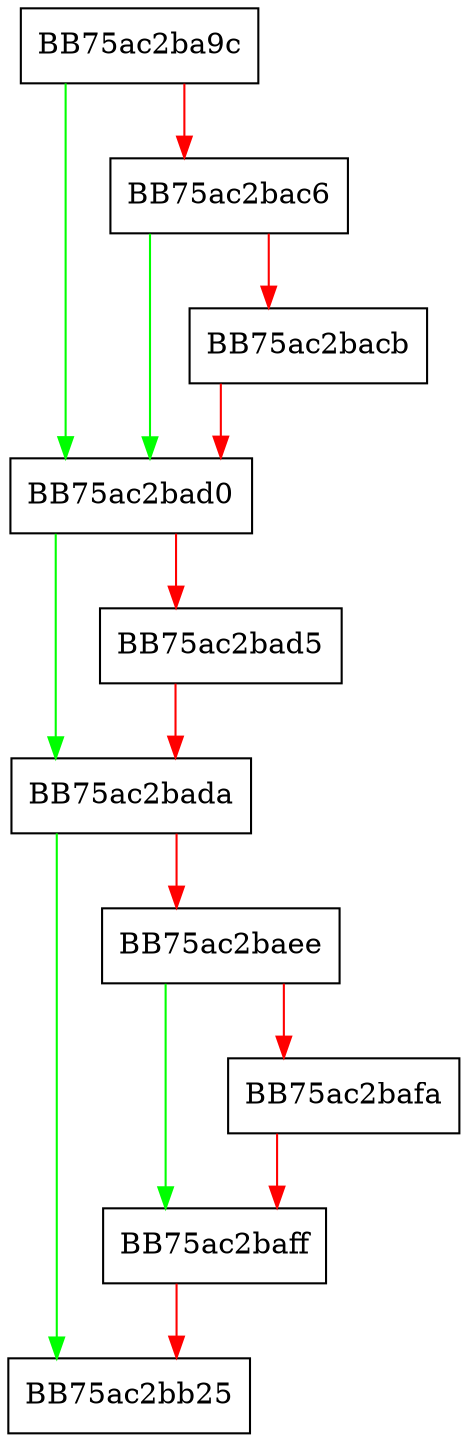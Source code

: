 digraph search_pmgi {
  node [shape="box"];
  graph [splines=ortho];
  BB75ac2ba9c -> BB75ac2bad0 [color="green"];
  BB75ac2ba9c -> BB75ac2bac6 [color="red"];
  BB75ac2bac6 -> BB75ac2bad0 [color="green"];
  BB75ac2bac6 -> BB75ac2bacb [color="red"];
  BB75ac2bacb -> BB75ac2bad0 [color="red"];
  BB75ac2bad0 -> BB75ac2bada [color="green"];
  BB75ac2bad0 -> BB75ac2bad5 [color="red"];
  BB75ac2bad5 -> BB75ac2bada [color="red"];
  BB75ac2bada -> BB75ac2bb25 [color="green"];
  BB75ac2bada -> BB75ac2baee [color="red"];
  BB75ac2baee -> BB75ac2baff [color="green"];
  BB75ac2baee -> BB75ac2bafa [color="red"];
  BB75ac2bafa -> BB75ac2baff [color="red"];
  BB75ac2baff -> BB75ac2bb25 [color="red"];
}